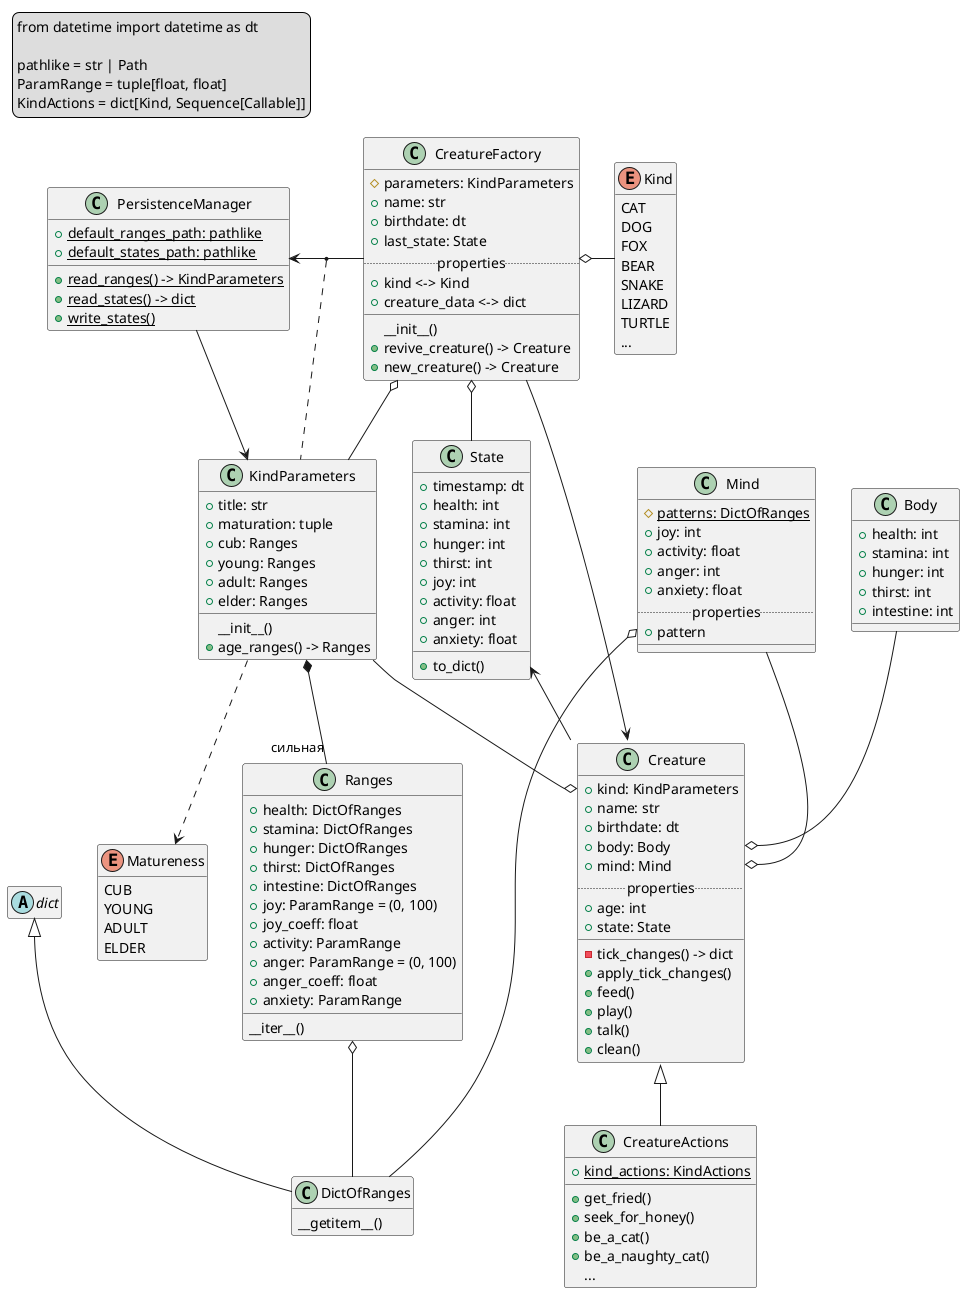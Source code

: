 @startuml

<style>
    legend {
        FontName Fira Mono
    }
    note {
        FontName Fira Mono
    }
</style>


legend top left
    from datetime import datetime as dt

    pathlike = str | Path
    ParamRange = tuple[float, float]
    KindActions = dict[Kind, Sequence[Callable]]
end legend


hide enum empty members
enum Matureness {
    CUB
    YOUNG
    ADULT
    ELDER
}
enum Kind {
    CAT
    DOG
    FOX
    BEAR
    SNAKE
    LIZARD
    TURTLE
    ...
}


hide abstract empty members
abstract class dict


together {
    class KindParameters {
        +title: str
        +maturation: tuple
        +cub: Ranges
        +young: Ranges
        +adult: Ranges
        +elder: Ranges
        __init__()
        +age_ranges() -> Ranges
    }
    class Creature {
        +kind: KindParameters
        +name: str
        +birthdate: dt
        +body: Body
        +mind: Mind
        ..properties..
        +age: int
        +state: State
        __
        -tick_changes() -> dict
        +apply_tick_changes()
        +feed()
        +play()
        +talk()
        +clean()
    }
}
'Matureness .down.> KindParameters
KindParameters .down.> Matureness
KindParameters *-- "сильная" Ranges
Creature <|-- CreatureActions
Creature::kind o-left- KindParameters
CreatureFactory o-- KindParameters
'(KindParameters, Ranges) . Matureness
'Matureness . (KindParameters, Ranges)
'KindParameters -right-o Creature::kind
'hide dummy
'KindParameters -down- dummy
'dummy - Matureness


class CreatureActions {
    +{static}kind_actions: KindActions
    +get_fried()
    +seek_for_honey()
    +be_a_cat()
    +be_a_naughty_cat()
    {method}...
}


'note as annotation
'    KindActions = dict[Kind, Sequence[Callable]]
'end note
'CreatureActions::kind_actions .. annotation


'class StatesCalculator {
'    +last: CreatureFactory
'    -revive_body() -> Body
'    -revive_mind() -> Mind
'    +revive_creature() -> Creature
'    {method}<i>?? новорождённое существо ??</i>
'}
'StatesCalculator::last o-- CreatureFactory
'StatesCalculator --> Creature
'StatesCalculator <.. KindParameters


class Body {
    +health: int
    +stamina: int
    +hunger: int
    +thirst: int
    +intestine: int
}
Body --o Creature::body


class Mind {
    #{static}patterns: DictOfRanges
    +joy: int
    +activity: float
    +anger: int
    +anxiety: float
    ..properties..
    +pattern
    __
'    +tick_changes(\n\tparameters: dict\n\t\t\t) -> dict
}
Mind --o Creature::mind
Mind o-- DictOfRanges
'DictOfRanges --o Mind::patterns


class State {
    +timestamp: dt
    +health: int
    +stamina: int
    +hunger: int
    +thirst: int
    +joy: int
    +activity: float
    +anger: int
    +anxiety: float
'    +pattern
    +to_dict()
}
'Creature::state --> State
State <-- Creature


hide DictOfRanges empty fields
dict <|-- DictOfRanges
class DictOfRanges {
    __getitem__()
}


hide Ranges empty methods
class Ranges {
    +health: DictOfRanges
    +stamina: DictOfRanges
    +hunger: DictOfRanges
    +thirst: DictOfRanges
    +intestine: DictOfRanges
    +{field}joy: ParamRange = (0, 100)
    +joy_coeff: float
    +activity: ParamRange
    +{field}anger: ParamRange = (0, 100)
    +anger_coeff: float
    +anxiety: ParamRange
    __iter__()
}
Ranges o-- DictOfRanges


class CreatureFactory {
    #parameters: KindParameters
    +name: str
    +birthdate: dt
    +last_state: State
    ..properties..
    +kind <-> Kind
    +creature_data <-> dict
    __
    __init__()
'    __bool__()
'    -revive_body() -> Body
'    -revive_mind() -> Mind
    +revive_creature() -> Creature
'    -new_body() -> Body
'    -new_mind() -> Mind
    +new_creature() -> Creature
}
Kind -left-o CreatureFactory
CreatureFactory o-- State
CreatureFactory --> Creature


class PersistenceManager {
    +{static}default_ranges_path: pathlike
    +{static}default_states_path: pathlike
    +{static}read_ranges() -> KindParameters
    +{static}read_states() -> dict
    +{static}write_states()
}
PersistenceManager --> KindParameters

'PersistenceManager -right-> CreatureFactory
'(PersistenceManager, CreatureFactory) .. State

PersistenceManager <-right- CreatureFactory
(PersistenceManager, CreatureFactory) .. KindParameters


@enduml